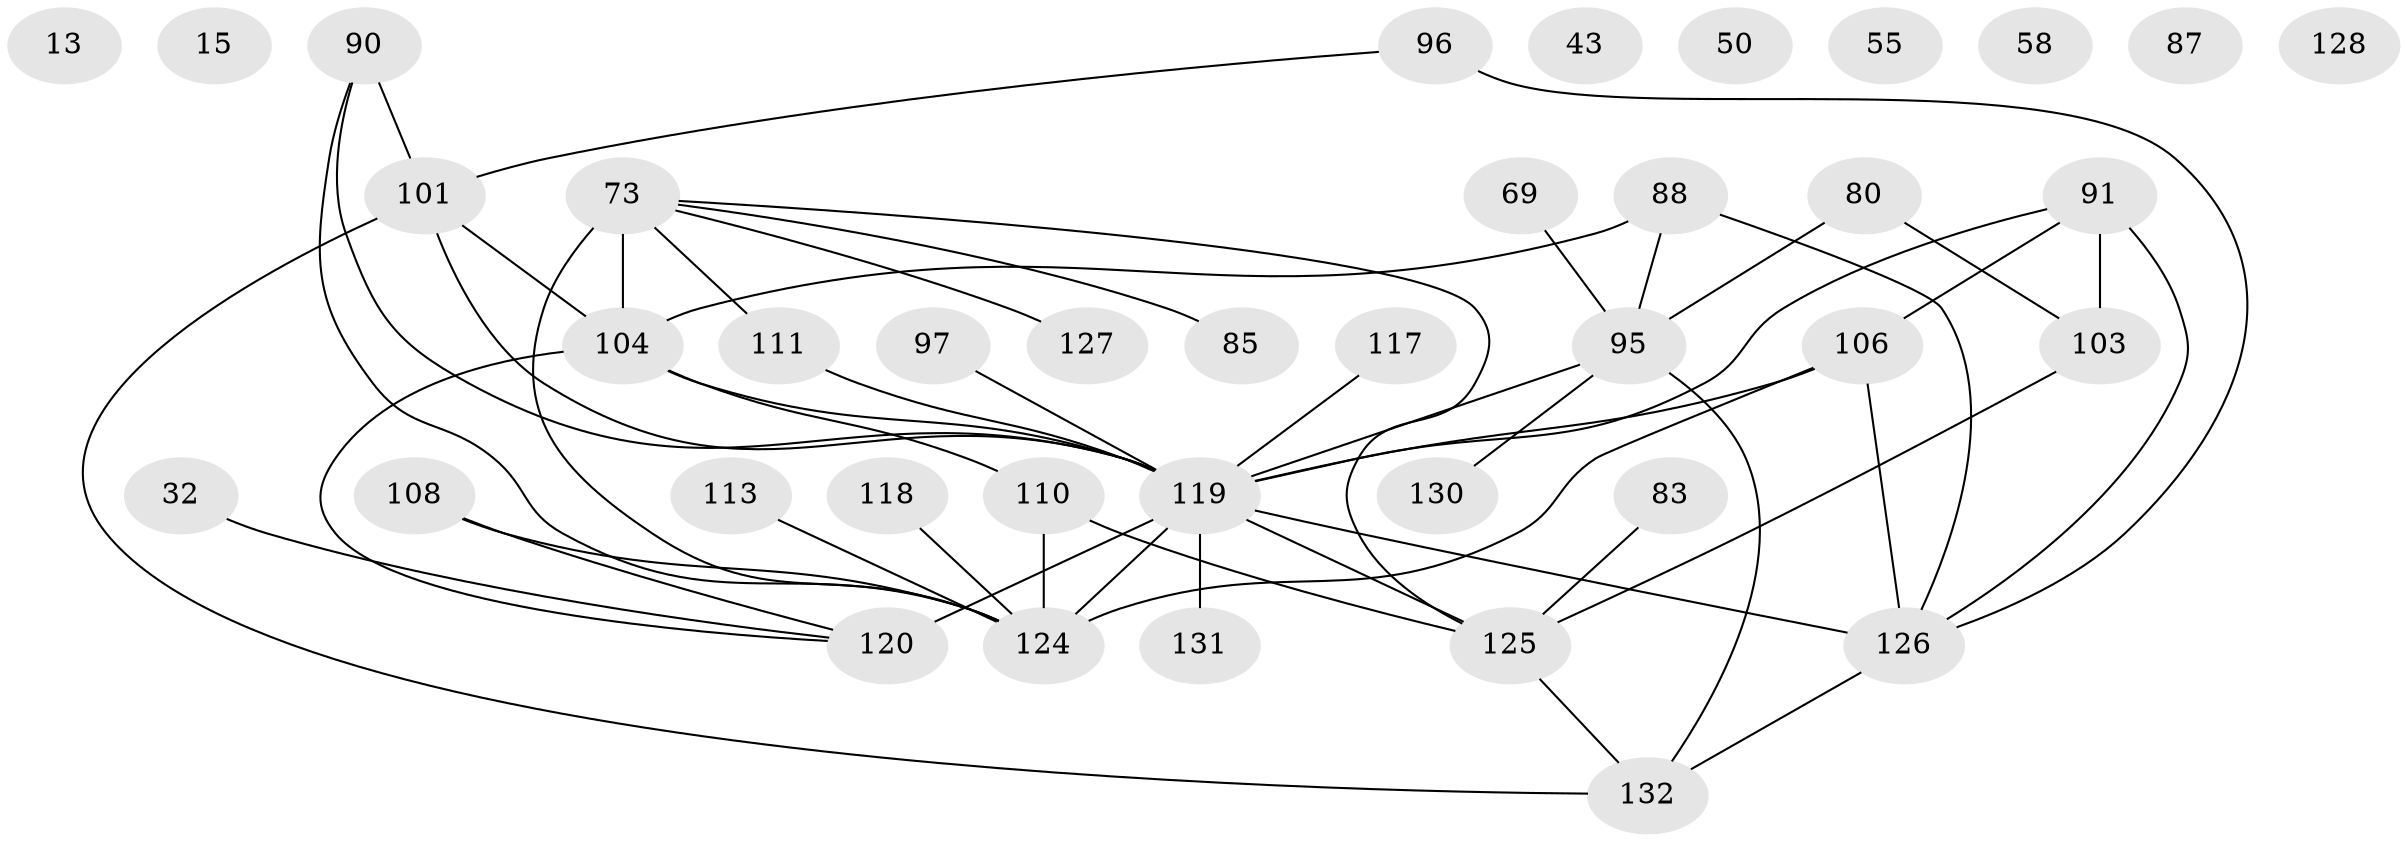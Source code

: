 // original degree distribution, {5: 0.10606060606060606, 3: 0.24242424242424243, 1: 0.20454545454545456, 2: 0.25, 0: 0.05303030303030303, 4: 0.10606060606060606, 6: 0.030303030303030304, 7: 0.007575757575757576}
// Generated by graph-tools (version 1.1) at 2025/43/03/04/25 21:43:16]
// undirected, 39 vertices, 52 edges
graph export_dot {
graph [start="1"]
  node [color=gray90,style=filled];
  13;
  15;
  32;
  43;
  50;
  55 [super="+33"];
  58;
  69;
  73 [super="+22"];
  80;
  83;
  85 [super="+75"];
  87;
  88 [super="+67"];
  90 [super="+48+52+66+78"];
  91 [super="+65"];
  95 [super="+42+82"];
  96 [super="+89"];
  97;
  101 [super="+44"];
  103 [super="+59"];
  104 [super="+64"];
  106 [super="+20"];
  108 [super="+100"];
  110 [super="+76+31"];
  111 [super="+93"];
  113;
  117;
  118;
  119 [super="+112+109+102+116+81+92"];
  120 [super="+37+114"];
  124 [super="+36+123+98+122"];
  125 [super="+54+57+99"];
  126 [super="+53+49"];
  127;
  128;
  130;
  131;
  132 [super="+77+129"];
  32 -- 120;
  69 -- 95;
  73 -- 85;
  73 -- 104 [weight=2];
  73 -- 127;
  73 -- 111;
  73 -- 124 [weight=3];
  73 -- 125;
  80 -- 95;
  80 -- 103;
  83 -- 125;
  88 -- 95;
  88 -- 126;
  88 -- 104;
  90 -- 101 [weight=2];
  90 -- 124;
  90 -- 119;
  91 -- 126;
  91 -- 106;
  91 -- 119;
  91 -- 103 [weight=2];
  95 -- 130;
  95 -- 119 [weight=5];
  95 -- 132 [weight=2];
  96 -- 101;
  96 -- 126;
  97 -- 119;
  101 -- 104;
  101 -- 119 [weight=3];
  101 -- 132 [weight=2];
  103 -- 125 [weight=2];
  104 -- 120 [weight=2];
  104 -- 110;
  104 -- 119;
  106 -- 126 [weight=3];
  106 -- 124 [weight=2];
  106 -- 119;
  108 -- 120;
  108 -- 124;
  110 -- 124 [weight=2];
  110 -- 125;
  111 -- 119;
  113 -- 124;
  117 -- 119;
  118 -- 124;
  119 -- 120 [weight=5];
  119 -- 126;
  119 -- 131;
  119 -- 124 [weight=5];
  119 -- 125 [weight=2];
  125 -- 132;
  126 -- 132;
}
